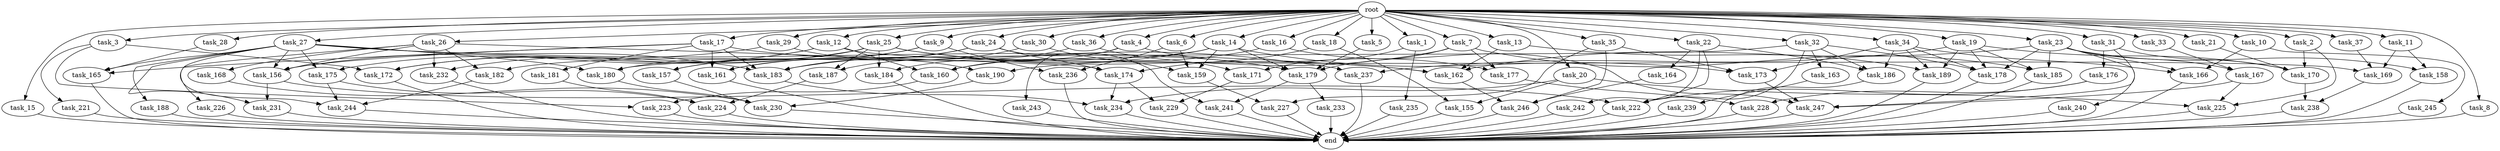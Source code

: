 digraph G {
  task_29 [size="1.024000"];
  task_32 [size="1.024000"];
  task_26 [size="1.024000"];
  task_247 [size="1039382085.632000"];
  task_156 [size="1589137899.520000"];
  task_27 [size="1.024000"];
  task_4 [size="1.024000"];
  task_2 [size="1.024000"];
  task_13 [size="1.024000"];
  task_224 [size="558345748.480000"];
  task_186 [size="1314259992.576000"];
  task_177 [size="1073741824.000000"];
  task_235 [size="420906795.008000"];
  task_228 [size="1554778161.152000"];
  task_223 [size="773094113.280000"];
  task_245 [size="77309411.328000"];
  task_6 [size="1.024000"];
  task_9 [size="1.024000"];
  task_175 [size="1168231104.512000"];
  task_189 [size="798863917.056000"];
  task_159 [size="1176821039.104000"];
  task_188 [size="309237645.312000"];
  task_164 [size="420906795.008000"];
  task_231 [size="1005022347.264000"];
  task_158 [size="936302870.528000"];
  task_183 [size="1073741824.000000"];
  task_242 [size="420906795.008000"];
  task_234 [size="867583393.792000"];
  task_36 [size="1.024000"];
  task_16 [size="1.024000"];
  task_185 [size="1623497637.888000"];
  task_243 [size="858993459.200000"];
  task_161 [size="1546188226.560000"];
  task_170 [size="2078764171.264000"];
  task_15 [size="1.024000"];
  task_10 [size="1.024000"];
  task_173 [size="807453851.648000"];
  task_171 [size="1279900254.208000"];
  task_222 [size="2671469658.112000"];
  task_240 [size="858993459.200000"];
  task_162 [size="1597727834.112000"];
  task_155 [size="386547056.640000"];
  task_167 [size="1168231104.512000"];
  task_221 [size="77309411.328000"];
  task_190 [size="910533066.752000"];
  task_237 [size="1099511627.776000"];
  task_172 [size="1151051235.328000"];
  task_25 [size="1.024000"];
  task_31 [size="1.024000"];
  end [size="0.000000"];
  task_227 [size="1116691496.960000"];
  task_169 [size="1013612281.856000"];
  task_7 [size="1.024000"];
  task_239 [size="549755813.888000"];
  task_180 [size="1382979469.312000"];
  task_18 [size="1.024000"];
  task_12 [size="1.024000"];
  task_230 [size="1073741824.000000"];
  task_33 [size="1.024000"];
  task_182 [size="111669149.696000"];
  task_14 [size="1.024000"];
  task_241 [size="214748364.800000"];
  task_24 [size="1.024000"];
  task_229 [size="455266533.376000"];
  task_236 [size="1408749273.088000"];
  task_246 [size="1425929142.272000"];
  task_184 [size="1073741824.000000"];
  task_174 [size="249108103.168000"];
  task_21 [size="1.024000"];
  task_37 [size="1.024000"];
  task_244 [size="764504178.688000"];
  task_187 [size="764504178.688000"];
  task_23 [size="1.024000"];
  task_176 [size="137438953.472000"];
  root [size="0.000000"];
  task_5 [size="1.024000"];
  task_11 [size="1.024000"];
  task_179 [size="541165879.296000"];
  task_3 [size="1.024000"];
  task_166 [size="970662608.896000"];
  task_19 [size="1.024000"];
  task_225 [size="1554778161.152000"];
  task_232 [size="249108103.168000"];
  task_22 [size="1.024000"];
  task_28 [size="1.024000"];
  task_165 [size="996432412.672000"];
  task_34 [size="1.024000"];
  task_233 [size="77309411.328000"];
  task_226 [size="34359738.368000"];
  task_17 [size="1.024000"];
  task_168 [size="34359738.368000"];
  task_20 [size="1.024000"];
  task_178 [size="2302102470.656000"];
  task_157 [size="1073741824.000000"];
  task_1 [size="1.024000"];
  task_160 [size="1932735283.200000"];
  task_181 [size="549755813.888000"];
  task_35 [size="1.024000"];
  task_163 [size="858993459.200000"];
  task_30 [size="1.024000"];
  task_238 [size="1168231104.512000"];
  task_8 [size="1.024000"];

  task_29 -> task_156 [size="679477248.000000"];
  task_29 -> task_190 [size="679477248.000000"];
  task_32 -> task_163 [size="838860800.000000"];
  task_32 -> task_186 [size="838860800.000000"];
  task_32 -> task_180 [size="838860800.000000"];
  task_32 -> task_178 [size="838860800.000000"];
  task_32 -> task_222 [size="838860800.000000"];
  task_26 -> task_182 [size="33554432.000000"];
  task_26 -> task_226 [size="33554432.000000"];
  task_26 -> task_232 [size="33554432.000000"];
  task_26 -> task_168 [size="33554432.000000"];
  task_26 -> task_156 [size="33554432.000000"];
  task_26 -> task_174 [size="33554432.000000"];
  task_247 -> end [size="1.000000"];
  task_156 -> task_231 [size="679477248.000000"];
  task_156 -> task_222 [size="679477248.000000"];
  task_27 -> task_231 [size="301989888.000000"];
  task_27 -> task_162 [size="301989888.000000"];
  task_27 -> task_175 [size="301989888.000000"];
  task_27 -> task_180 [size="301989888.000000"];
  task_27 -> task_183 [size="301989888.000000"];
  task_27 -> task_156 [size="301989888.000000"];
  task_27 -> task_165 [size="301989888.000000"];
  task_27 -> task_188 [size="301989888.000000"];
  task_27 -> task_244 [size="301989888.000000"];
  task_4 -> task_243 [size="838860800.000000"];
  task_4 -> task_160 [size="838860800.000000"];
  task_4 -> task_177 [size="838860800.000000"];
  task_2 -> task_170 [size="679477248.000000"];
  task_2 -> task_225 [size="679477248.000000"];
  task_13 -> task_189 [size="209715200.000000"];
  task_13 -> task_162 [size="209715200.000000"];
  task_224 -> end [size="1.000000"];
  task_186 -> end [size="1.000000"];
  task_177 -> task_228 [size="838860800.000000"];
  task_235 -> end [size="1.000000"];
  task_228 -> end [size="1.000000"];
  task_223 -> end [size="1.000000"];
  task_245 -> end [size="1.000000"];
  task_6 -> task_159 [size="536870912.000000"];
  task_6 -> task_236 [size="536870912.000000"];
  task_9 -> task_161 [size="838860800.000000"];
  task_9 -> task_157 [size="838860800.000000"];
  task_9 -> task_236 [size="838860800.000000"];
  task_175 -> task_224 [size="33554432.000000"];
  task_175 -> task_244 [size="33554432.000000"];
  task_189 -> end [size="1.000000"];
  task_159 -> task_227 [size="411041792.000000"];
  task_188 -> end [size="1.000000"];
  task_164 -> task_246 [size="411041792.000000"];
  task_231 -> end [size="1.000000"];
  task_158 -> end [size="1.000000"];
  task_183 -> task_234 [size="134217728.000000"];
  task_242 -> end [size="1.000000"];
  task_234 -> end [size="1.000000"];
  task_36 -> task_184 [size="838860800.000000"];
  task_36 -> task_171 [size="838860800.000000"];
  task_16 -> task_247 [size="209715200.000000"];
  task_16 -> task_160 [size="209715200.000000"];
  task_185 -> end [size="1.000000"];
  task_243 -> end [size="1.000000"];
  task_161 -> end [size="1.000000"];
  task_170 -> task_238 [size="301989888.000000"];
  task_15 -> end [size="1.000000"];
  task_10 -> task_245 [size="75497472.000000"];
  task_10 -> task_166 [size="75497472.000000"];
  task_173 -> task_247 [size="134217728.000000"];
  task_171 -> task_229 [size="33554432.000000"];
  task_222 -> end [size="1.000000"];
  task_240 -> end [size="1.000000"];
  task_162 -> task_246 [size="301989888.000000"];
  task_155 -> end [size="1.000000"];
  task_167 -> task_247 [size="536870912.000000"];
  task_167 -> task_225 [size="536870912.000000"];
  task_221 -> end [size="1.000000"];
  task_190 -> task_230 [size="536870912.000000"];
  task_237 -> end [size="1.000000"];
  task_172 -> end [size="1.000000"];
  task_25 -> task_187 [size="209715200.000000"];
  task_25 -> task_157 [size="209715200.000000"];
  task_25 -> task_184 [size="209715200.000000"];
  task_25 -> task_179 [size="209715200.000000"];
  task_25 -> task_232 [size="209715200.000000"];
  task_25 -> task_180 [size="209715200.000000"];
  task_25 -> task_172 [size="209715200.000000"];
  task_25 -> task_162 [size="209715200.000000"];
  task_31 -> task_247 [size="134217728.000000"];
  task_31 -> task_176 [size="134217728.000000"];
  task_31 -> task_170 [size="134217728.000000"];
  task_227 -> end [size="1.000000"];
  task_169 -> task_238 [size="838860800.000000"];
  task_7 -> task_179 [size="209715200.000000"];
  task_7 -> task_185 [size="209715200.000000"];
  task_7 -> task_177 [size="209715200.000000"];
  task_7 -> task_190 [size="209715200.000000"];
  task_239 -> end [size="1.000000"];
  task_180 -> task_230 [size="75497472.000000"];
  task_18 -> task_155 [size="75497472.000000"];
  task_18 -> task_174 [size="75497472.000000"];
  task_12 -> task_175 [size="838860800.000000"];
  task_12 -> task_169 [size="838860800.000000"];
  task_12 -> task_160 [size="838860800.000000"];
  task_12 -> task_172 [size="838860800.000000"];
  task_230 -> end [size="1.000000"];
  task_33 -> task_167 [size="301989888.000000"];
  task_182 -> task_244 [size="411041792.000000"];
  task_14 -> task_183 [size="75497472.000000"];
  task_14 -> task_182 [size="75497472.000000"];
  task_14 -> task_159 [size="75497472.000000"];
  task_14 -> task_173 [size="75497472.000000"];
  task_14 -> task_179 [size="75497472.000000"];
  task_241 -> end [size="1.000000"];
  task_24 -> task_161 [size="134217728.000000"];
  task_24 -> task_183 [size="134217728.000000"];
  task_24 -> task_241 [size="134217728.000000"];
  task_24 -> task_174 [size="134217728.000000"];
  task_229 -> end [size="1.000000"];
  task_236 -> end [size="1.000000"];
  task_246 -> end [size="1.000000"];
  task_184 -> end [size="1.000000"];
  task_174 -> task_234 [size="411041792.000000"];
  task_174 -> task_229 [size="411041792.000000"];
  task_21 -> task_170 [size="679477248.000000"];
  task_37 -> task_169 [size="75497472.000000"];
  task_244 -> end [size="1.000000"];
  task_187 -> task_224 [size="301989888.000000"];
  task_23 -> task_240 [size="838860800.000000"];
  task_23 -> task_167 [size="838860800.000000"];
  task_23 -> task_185 [size="838860800.000000"];
  task_23 -> task_162 [size="838860800.000000"];
  task_23 -> task_158 [size="838860800.000000"];
  task_23 -> task_166 [size="838860800.000000"];
  task_23 -> task_178 [size="838860800.000000"];
  task_176 -> task_222 [size="679477248.000000"];
  task_176 -> task_228 [size="679477248.000000"];
  root -> task_12 [size="1.000000"];
  root -> task_36 [size="1.000000"];
  root -> task_16 [size="1.000000"];
  root -> task_9 [size="1.000000"];
  root -> task_1 [size="1.000000"];
  root -> task_11 [size="1.000000"];
  root -> task_22 [size="1.000000"];
  root -> task_7 [size="1.000000"];
  root -> task_28 [size="1.000000"];
  root -> task_4 [size="1.000000"];
  root -> task_34 [size="1.000000"];
  root -> task_2 [size="1.000000"];
  root -> task_15 [size="1.000000"];
  root -> task_10 [size="1.000000"];
  root -> task_29 [size="1.000000"];
  root -> task_21 [size="1.000000"];
  root -> task_17 [size="1.000000"];
  root -> task_18 [size="1.000000"];
  root -> task_27 [size="1.000000"];
  root -> task_20 [size="1.000000"];
  root -> task_23 [size="1.000000"];
  root -> task_6 [size="1.000000"];
  root -> task_32 [size="1.000000"];
  root -> task_5 [size="1.000000"];
  root -> task_37 [size="1.000000"];
  root -> task_26 [size="1.000000"];
  root -> task_25 [size="1.000000"];
  root -> task_8 [size="1.000000"];
  root -> task_35 [size="1.000000"];
  root -> task_13 [size="1.000000"];
  root -> task_30 [size="1.000000"];
  root -> task_19 [size="1.000000"];
  root -> task_33 [size="1.000000"];
  root -> task_24 [size="1.000000"];
  root -> task_3 [size="1.000000"];
  root -> task_31 [size="1.000000"];
  root -> task_14 [size="1.000000"];
  task_5 -> task_179 [size="33554432.000000"];
  task_11 -> task_169 [size="75497472.000000"];
  task_11 -> task_158 [size="75497472.000000"];
  task_179 -> task_233 [size="75497472.000000"];
  task_179 -> task_241 [size="75497472.000000"];
  task_3 -> task_221 [size="75497472.000000"];
  task_3 -> task_223 [size="75497472.000000"];
  task_3 -> task_172 [size="75497472.000000"];
  task_166 -> end [size="1.000000"];
  task_19 -> task_189 [size="536870912.000000"];
  task_19 -> task_185 [size="536870912.000000"];
  task_19 -> task_237 [size="536870912.000000"];
  task_19 -> task_170 [size="536870912.000000"];
  task_19 -> task_178 [size="536870912.000000"];
  task_225 -> end [size="1.000000"];
  task_232 -> end [size="1.000000"];
  task_22 -> task_242 [size="411041792.000000"];
  task_22 -> task_186 [size="411041792.000000"];
  task_22 -> task_164 [size="411041792.000000"];
  task_22 -> task_222 [size="411041792.000000"];
  task_28 -> task_165 [size="134217728.000000"];
  task_165 -> end [size="1.000000"];
  task_34 -> task_189 [size="33554432.000000"];
  task_34 -> task_186 [size="33554432.000000"];
  task_34 -> task_166 [size="33554432.000000"];
  task_34 -> task_173 [size="33554432.000000"];
  task_34 -> task_178 [size="33554432.000000"];
  task_233 -> end [size="1.000000"];
  task_226 -> end [size="1.000000"];
  task_17 -> task_161 [size="536870912.000000"];
  task_17 -> task_183 [size="536870912.000000"];
  task_17 -> task_237 [size="536870912.000000"];
  task_17 -> task_165 [size="536870912.000000"];
  task_17 -> task_156 [size="536870912.000000"];
  task_17 -> task_181 [size="536870912.000000"];
  task_168 -> task_230 [size="134217728.000000"];
  task_20 -> task_155 [size="301989888.000000"];
  task_20 -> task_225 [size="301989888.000000"];
  task_20 -> task_234 [size="301989888.000000"];
  task_178 -> end [size="1.000000"];
  task_157 -> task_230 [size="301989888.000000"];
  task_1 -> task_235 [size="411041792.000000"];
  task_1 -> task_171 [size="411041792.000000"];
  task_160 -> task_223 [size="679477248.000000"];
  task_181 -> task_224 [size="209715200.000000"];
  task_35 -> task_227 [size="679477248.000000"];
  task_35 -> task_246 [size="679477248.000000"];
  task_35 -> task_173 [size="679477248.000000"];
  task_163 -> task_239 [size="536870912.000000"];
  task_30 -> task_187 [size="536870912.000000"];
  task_30 -> task_159 [size="536870912.000000"];
  task_238 -> end [size="1.000000"];
  task_8 -> end [size="1.000000"];
}
